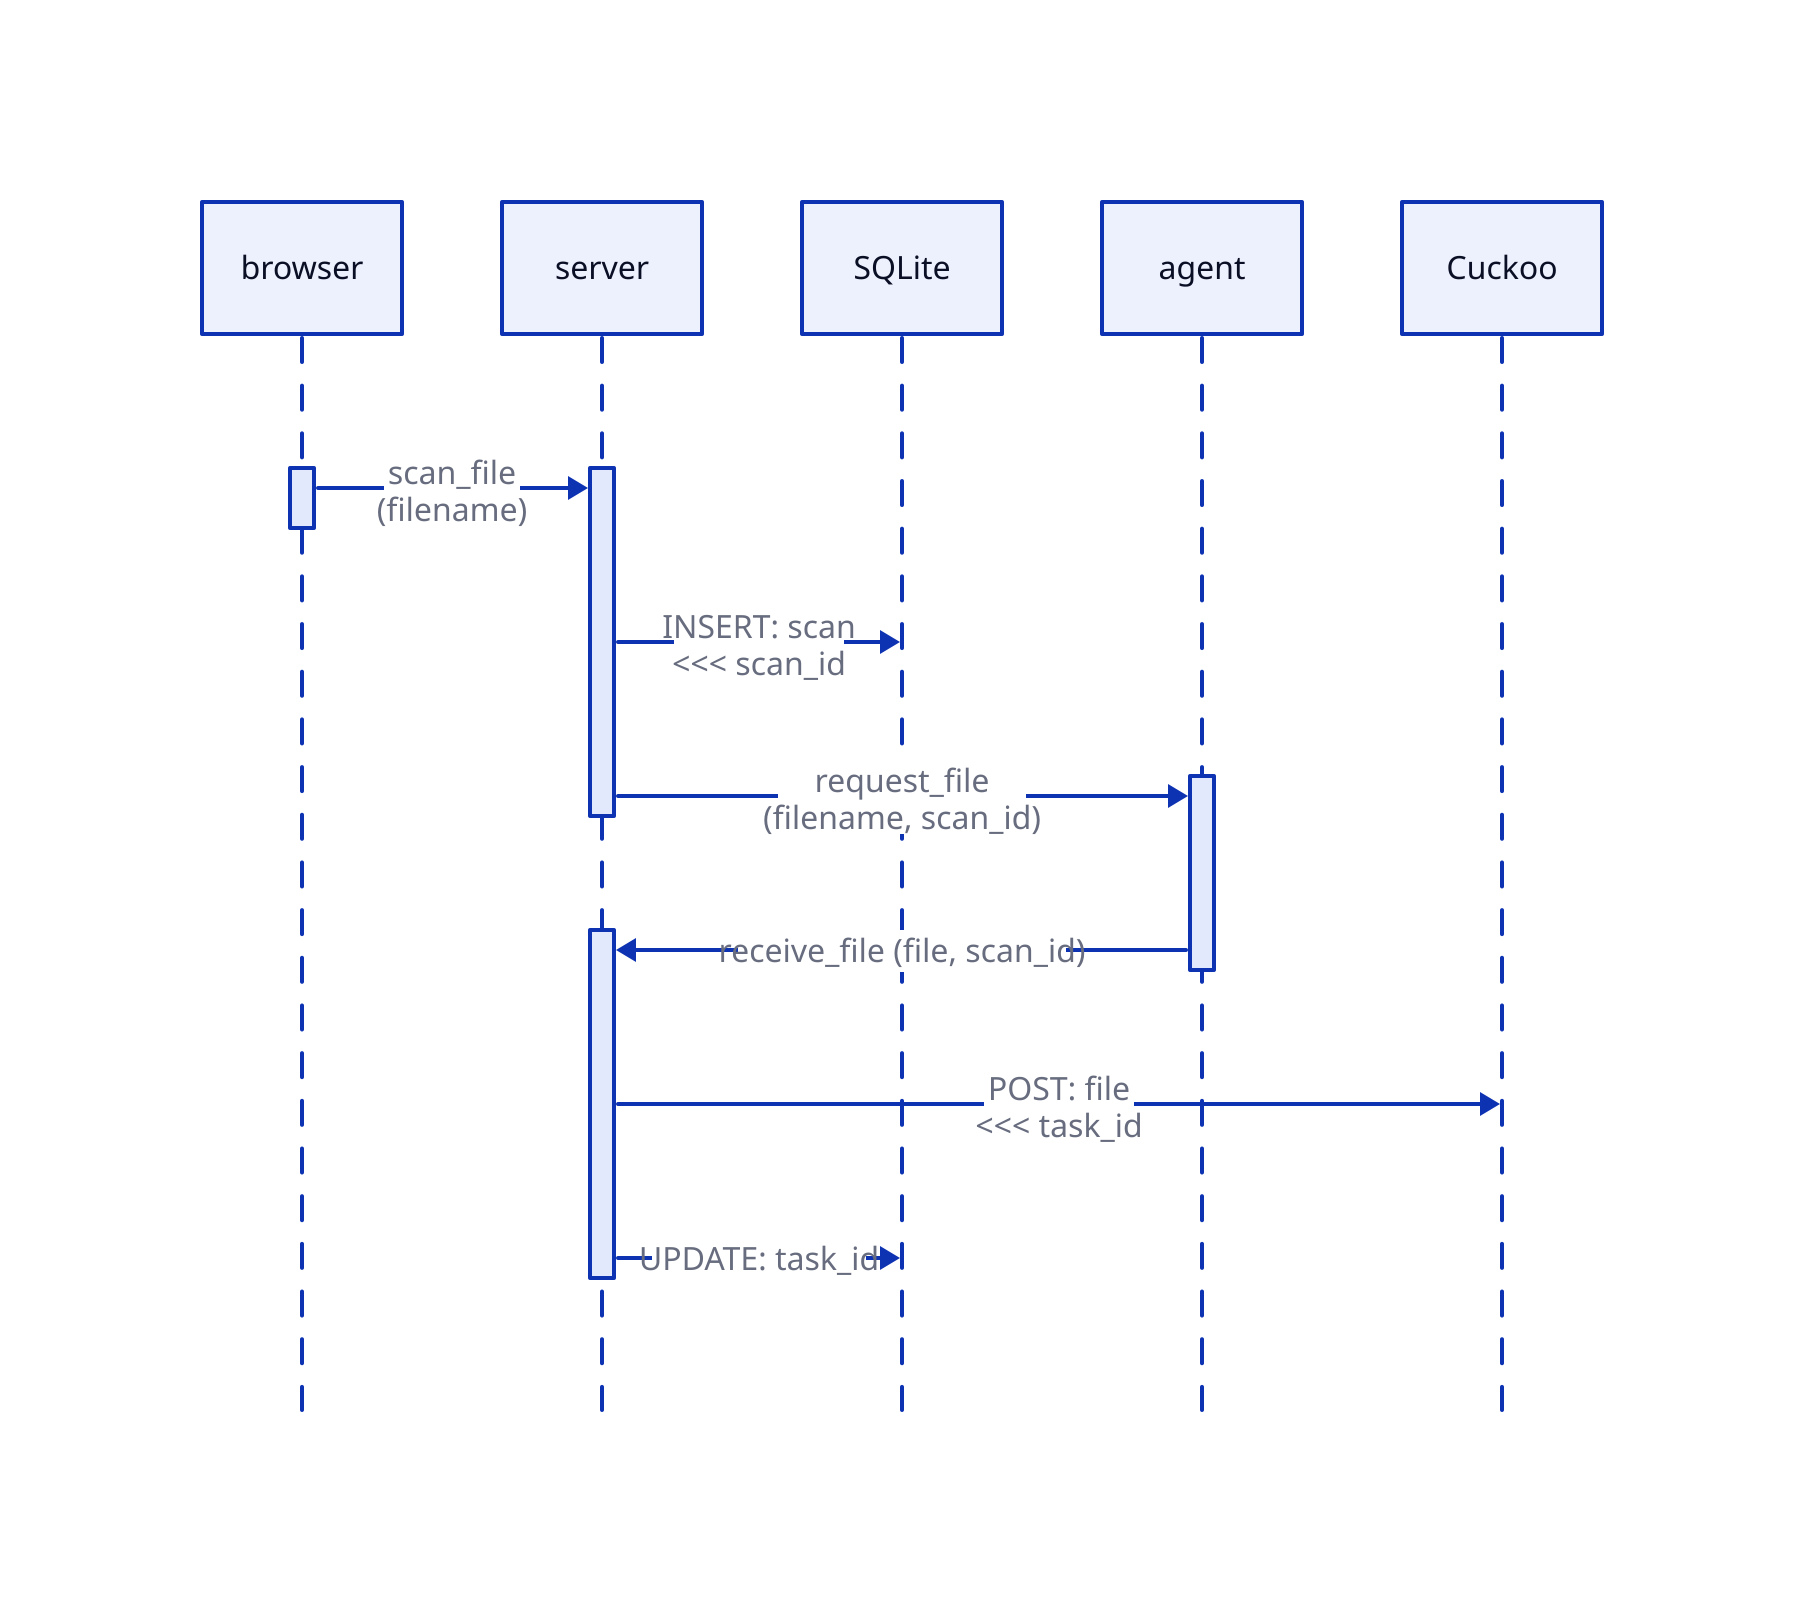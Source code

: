 shape: sequence_diagram

browser; server; SQLite; agent; Cuckoo

server.a <- browser.a: scan_file\n(filename)
server.a -> SQLite: INSERT: scan\n<<< scan_id
server.a -> agent.a: request_file\n(filename, scan_id)
server.b <- agent.a: receive_file (file, scan_id)
server.b -> Cuckoo: POST: file\n<<< task_id
server.b -> SQLite: UPDATE: task_id
